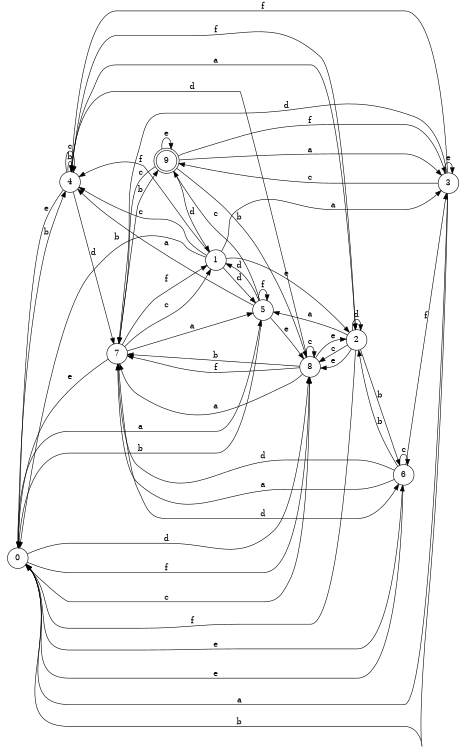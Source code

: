 digraph n8_1 {
__start0 [label="" shape="none"];

rankdir=LR;
size="8,5";

s0 [style="filled", color="black", fillcolor="white" shape="circle", label="0"];
s1 [style="filled", color="black", fillcolor="white" shape="circle", label="1"];
s2 [style="filled", color="black", fillcolor="white" shape="circle", label="2"];
s3 [style="filled", color="black", fillcolor="white" shape="circle", label="3"];
s4 [style="filled", color="black", fillcolor="white" shape="circle", label="4"];
s5 [style="filled", color="black", fillcolor="white" shape="circle", label="5"];
s6 [style="filled", color="black", fillcolor="white" shape="circle", label="6"];
s7 [style="filled", color="black", fillcolor="white" shape="circle", label="7"];
s8 [style="filled", color="black", fillcolor="white" shape="circle", label="8"];
s9 [style="rounded,filled", color="black", fillcolor="white" shape="doublecircle", label="9"];
s0 -> s5 [label="a"];
s0 -> s4 [label="b"];
s0 -> s8 [label="c"];
s0 -> s8 [label="d"];
s0 -> s6 [label="e"];
s0 -> s8 [label="f"];
s1 -> s3 [label="a"];
s1 -> s0 [label="b"];
s1 -> s4 [label="c"];
s1 -> s5 [label="d"];
s1 -> s2 [label="e"];
s1 -> s4 [label="f"];
s2 -> s5 [label="a"];
s2 -> s6 [label="b"];
s2 -> s8 [label="c"];
s2 -> s2 [label="d"];
s2 -> s8 [label="e"];
s2 -> s0 [label="f"];
s3 -> s0 [label="a"];
s3 -> s0 [label="b"];
s3 -> s9 [label="c"];
s3 -> s7 [label="d"];
s3 -> s3 [label="e"];
s3 -> s4 [label="f"];
s4 -> s2 [label="a"];
s4 -> s4 [label="b"];
s4 -> s4 [label="c"];
s4 -> s7 [label="d"];
s4 -> s0 [label="e"];
s4 -> s2 [label="f"];
s5 -> s4 [label="a"];
s5 -> s0 [label="b"];
s5 -> s9 [label="c"];
s5 -> s1 [label="d"];
s5 -> s8 [label="e"];
s5 -> s5 [label="f"];
s6 -> s7 [label="a"];
s6 -> s2 [label="b"];
s6 -> s6 [label="c"];
s6 -> s7 [label="d"];
s6 -> s0 [label="e"];
s6 -> s3 [label="f"];
s7 -> s5 [label="a"];
s7 -> s9 [label="b"];
s7 -> s1 [label="c"];
s7 -> s6 [label="d"];
s7 -> s0 [label="e"];
s7 -> s1 [label="f"];
s8 -> s7 [label="a"];
s8 -> s7 [label="b"];
s8 -> s8 [label="c"];
s8 -> s4 [label="d"];
s8 -> s2 [label="e"];
s8 -> s7 [label="f"];
s9 -> s3 [label="a"];
s9 -> s8 [label="b"];
s9 -> s7 [label="c"];
s9 -> s1 [label="d"];
s9 -> s9 [label="e"];
s9 -> s3 [label="f"];

}
